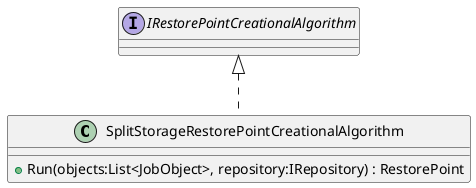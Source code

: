 @startuml
class SplitStorageRestorePointCreationalAlgorithm implements IRestorePointCreationalAlgorithm {
    + Run(objects:List<JobObject>, repository:IRepository) : RestorePoint
}
@enduml
